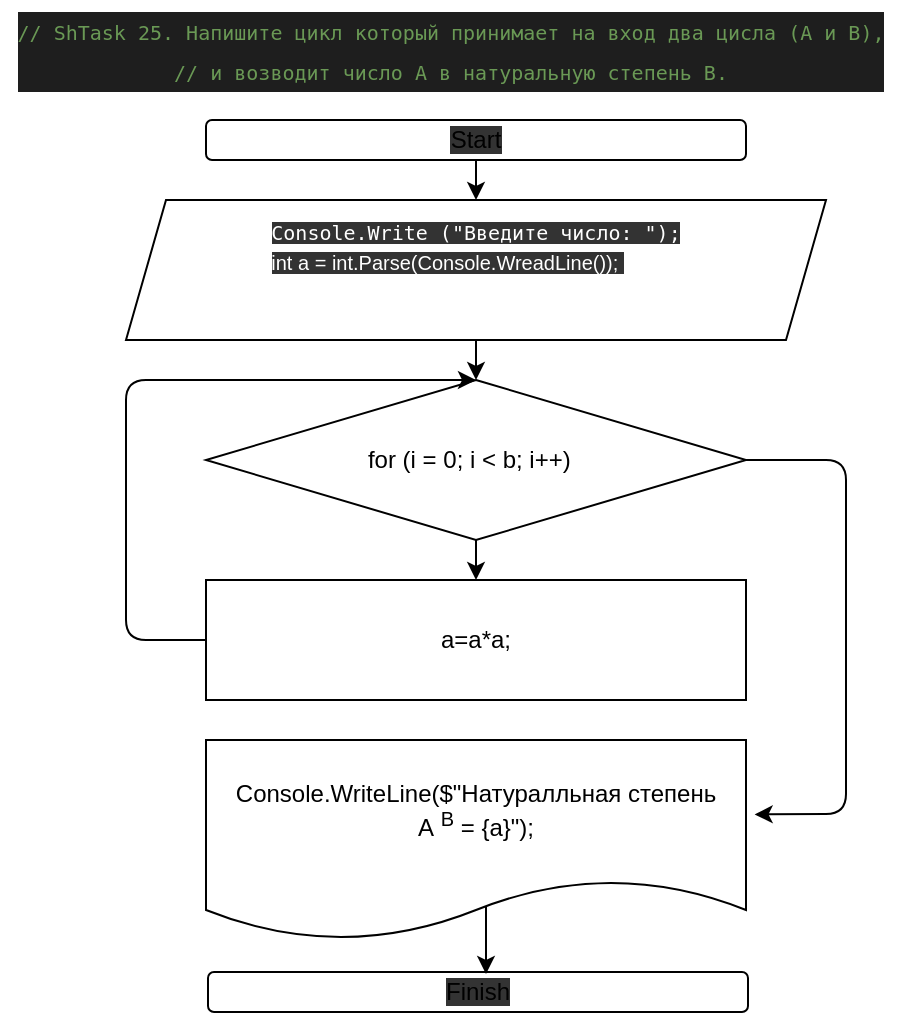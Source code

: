 <mxfile>
    <diagram id="-7bZWb8Tsvr0UDhTgCIt" name="Страница 1">
        <mxGraphModel dx="1262" dy="1142" grid="1" gridSize="10" guides="1" tooltips="1" connect="1" arrows="1" fold="1" page="1" pageScale="1" pageWidth="1169" pageHeight="827" math="0" shadow="0">
            <root>
                <mxCell id="0"/>
                <mxCell id="1" parent="0"/>
                <mxCell id="2" value="&lt;div style=&quot;color: rgb(212 , 212 , 212) ; background-color: rgb(30 , 30 , 30) ; font-family: &amp;#34;droid sans mono&amp;#34; , &amp;#34;monospace&amp;#34; , monospace ; font-size: 14px ; line-height: 19px&quot;&gt;&lt;div&gt;&lt;span style=&quot;color: rgb(106 , 153 , 85) ; font-size: 10px&quot;&gt;// ShTask 25. Напишите цикл который принимает на вход два цисла (А и В), &lt;/span&gt;&lt;/div&gt;&lt;div&gt;&lt;span style=&quot;color: rgb(106 , 153 , 85) ; font-size: 10px&quot;&gt;// и возводит число А в натуральную степень В.&lt;/span&gt;&lt;/div&gt;&lt;/div&gt;" style="text;html=1;align=center;verticalAlign=middle;resizable=0;points=[];autosize=1;strokeColor=none;fillColor=default;rotation=0;" parent="1" vertex="1">
                    <mxGeometry x="377" y="-30" width="450" height="50" as="geometry"/>
                </mxCell>
                <mxCell id="7" value="" style="edgeStyle=none;html=1;fontSize=10;fontColor=#FFFFFF;" parent="1" source="3" target="5" edge="1">
                    <mxGeometry relative="1" as="geometry"/>
                </mxCell>
                <mxCell id="3" value="&lt;span style=&quot;background-color: rgb(51 , 51 , 51)&quot;&gt;Start&lt;/span&gt;" style="rounded=1;whiteSpace=wrap;html=1;fontSize=12;fillColor=default;align=center;rotation=0;" parent="1" vertex="1">
                    <mxGeometry x="480" y="30" width="270" height="20" as="geometry"/>
                </mxCell>
                <mxCell id="4" value="Console.WriteLine($&quot;Натуралльная степень &lt;br&gt;А &lt;sup&gt;B&lt;/sup&gt; = {a}&quot;);" style="shape=document;whiteSpace=wrap;html=1;boundedLbl=1;fontSize=12;fillColor=default;shadow=0;rotation=0;" parent="1" vertex="1">
                    <mxGeometry x="480" y="340" width="270" height="100" as="geometry"/>
                </mxCell>
                <mxCell id="9" value="" style="edgeStyle=none;html=1;fontSize=10;fontColor=#FFFFFF;" parent="1" source="5" target="8" edge="1">
                    <mxGeometry relative="1" as="geometry"/>
                </mxCell>
                <mxCell id="5" value="&lt;pre&gt;&lt;div style=&quot;text-align: left&quot;&gt;&lt;span style=&quot;font-family: &amp;#34;droid sans mono&amp;#34; , &amp;#34;monospace&amp;#34; , monospace ; font-size: 10px ; color: rgb(255 , 255 , 255) ; white-space: normal ; background-color: rgb(51 , 51 , 51)&quot;&gt;Console.Write (&quot;Введите число: &quot;);&lt;/span&gt;&lt;/div&gt;&lt;div style=&quot;text-align: left&quot;&gt;&lt;span style=&quot;font-size: 10px ; color: rgb(255 , 255 , 255) ; font-family: &amp;#34;helvetica&amp;#34; ; white-space: normal ; background-color: rgb(51 , 51 , 51)&quot;&gt;int a = int.Parse(Console.WreadLine());&amp;nbsp;&lt;/span&gt;&lt;/div&gt;&lt;span style=&quot;background-color: rgb(51 , 51 , 51)&quot;&gt;&lt;span style=&quot;color: rgb(255 , 255 , 255) ; font-size: 10px ; font-family: &amp;#34;droid sans mono&amp;#34; , &amp;#34;monospace&amp;#34; , monospace&quot;&gt;&lt;div style=&quot;text-align: left&quot;&gt;&lt;span style=&quot;white-space: normal&quot;&gt;Console.Write (&quot;Введите число: &quot;);&lt;/span&gt;&lt;/div&gt;&lt;/span&gt;&lt;span style=&quot;color: rgb(255 , 255 , 255) ; font-size: 10px&quot;&gt;&lt;div style=&quot;text-align: left&quot;&gt;&lt;span style=&quot;font-family: &amp;#34;helvetica&amp;#34; ; white-space: normal&quot;&gt;int a = int.Parse(Console.WreadLine());&lt;/span&gt;&lt;/div&gt;&lt;/span&gt;&lt;/span&gt;&lt;/pre&gt;&lt;p&gt;&lt;/p&gt;&lt;p&gt;&lt;/p&gt;&lt;p&gt;&lt;/p&gt;" style="shape=parallelogram;perimeter=parallelogramPerimeter;whiteSpace=wrap;html=1;fixedSize=1;fontSize=12;fillColor=default;size=20;rotation=0;" parent="1" vertex="1">
                    <mxGeometry x="440" y="70" width="350" height="70" as="geometry"/>
                </mxCell>
                <mxCell id="11" value="" style="edgeStyle=none;html=1;fontSize=10;fontColor=#FFFFFF;" parent="1" source="8" target="10" edge="1">
                    <mxGeometry relative="1" as="geometry"/>
                </mxCell>
                <mxCell id="8" value="for (i = 0; i &amp;lt;&amp;nbsp;b; i++)&amp;nbsp;&amp;nbsp;" style="rhombus;whiteSpace=wrap;html=1;" parent="1" vertex="1">
                    <mxGeometry x="480" y="160" width="270" height="80" as="geometry"/>
                </mxCell>
                <mxCell id="10" value="a=a*a;" style="whiteSpace=wrap;html=1;" parent="1" vertex="1">
                    <mxGeometry x="480" y="260" width="270" height="60" as="geometry"/>
                </mxCell>
                <mxCell id="22" value="" style="edgeStyle=none;html=1;fontSize=10;fontColor=#FFFFFF;" parent="1" source="12" target="10" edge="1">
                    <mxGeometry relative="1" as="geometry"/>
                </mxCell>
                <mxCell id="12" value="Y" style="text;html=1;align=center;verticalAlign=middle;resizable=0;points=[];autosize=1;strokeColor=none;fillColor=none;fontSize=10;fontColor=#FFFFFF;" parent="1" vertex="1">
                    <mxGeometry x="620" y="240" width="20" height="20" as="geometry"/>
                </mxCell>
                <mxCell id="13" value="" style="endArrow=classic;html=1;fontSize=10;fontColor=#FFFFFF;entryX=0.5;entryY=0;entryDx=0;entryDy=0;exitX=0;exitY=0.5;exitDx=0;exitDy=0;" parent="1" source="10" target="8" edge="1">
                    <mxGeometry width="50" height="50" relative="1" as="geometry">
                        <mxPoint x="470" y="290" as="sourcePoint"/>
                        <mxPoint x="430" y="160" as="targetPoint"/>
                        <Array as="points">
                            <mxPoint x="440" y="290"/>
                            <mxPoint x="440" y="160"/>
                        </Array>
                    </mxGeometry>
                </mxCell>
                <mxCell id="20" value="" style="endArrow=classic;html=1;fontSize=10;fontColor=#FFFFFF;exitX=1;exitY=0.5;exitDx=0;exitDy=0;entryX=1.016;entryY=0.372;entryDx=0;entryDy=0;entryPerimeter=0;" parent="1" source="8" target="4" edge="1">
                    <mxGeometry width="50" height="50" relative="1" as="geometry">
                        <mxPoint x="820" y="310" as="sourcePoint"/>
                        <mxPoint x="820" y="330" as="targetPoint"/>
                        <Array as="points">
                            <mxPoint x="800" y="200"/>
                            <mxPoint x="800" y="240"/>
                            <mxPoint x="800" y="377"/>
                        </Array>
                    </mxGeometry>
                </mxCell>
                <mxCell id="21" value="&lt;span style=&quot;background-color: rgb(51 , 51 , 51)&quot;&gt;Finish&lt;/span&gt;" style="rounded=1;whiteSpace=wrap;html=1;fontSize=12;fillColor=default;align=center;rotation=0;" parent="1" vertex="1">
                    <mxGeometry x="481" y="456" width="270" height="20" as="geometry"/>
                </mxCell>
                <mxCell id="23" value="" style="edgeStyle=none;html=1;fontSize=10;fontColor=#FFFFFF;" parent="1" edge="1">
                    <mxGeometry relative="1" as="geometry">
                        <mxPoint x="620" y="423" as="sourcePoint"/>
                        <mxPoint x="620" y="457" as="targetPoint"/>
                    </mxGeometry>
                </mxCell>
            </root>
        </mxGraphModel>
    </diagram>
</mxfile>